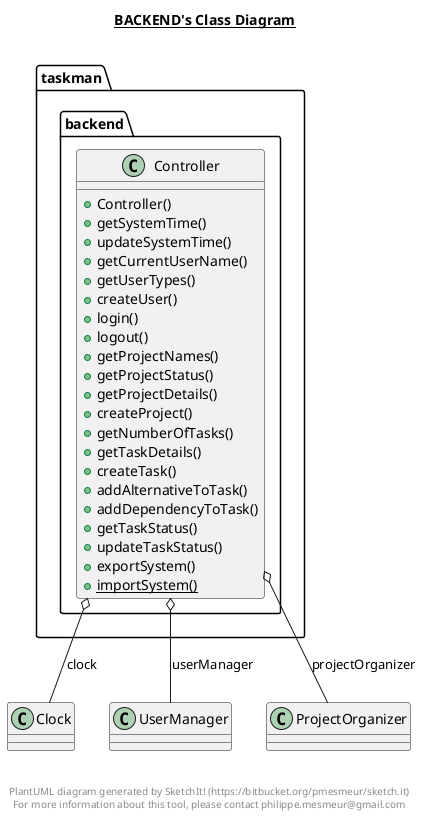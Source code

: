 @startuml

title __BACKEND's Class Diagram__\n

  package taskman {
    package taskman.backend {
      class Controller {
          + Controller()
          + getSystemTime()
          + updateSystemTime()
          + getCurrentUserName()
          + getUserTypes()
          + createUser()
          + login()
          + logout()
          + getProjectNames()
          + getProjectStatus()
          + getProjectDetails()
          + createProject()
          + getNumberOfTasks()
          + getTaskDetails()
          + createTask()
          + addAlternativeToTask()
          + addDependencyToTask()
          + getTaskStatus()
          + updateTaskStatus()
          + exportSystem()
          {static} + importSystem()
      }
    }
  }
  

  Controller o-- Clock : clock
  Controller o-- UserManager : userManager
  Controller o-- ProjectOrganizer : projectOrganizer


right footer


PlantUML diagram generated by SketchIt! (https://bitbucket.org/pmesmeur/sketch.it)
For more information about this tool, please contact philippe.mesmeur@gmail.com
endfooter

@enduml

